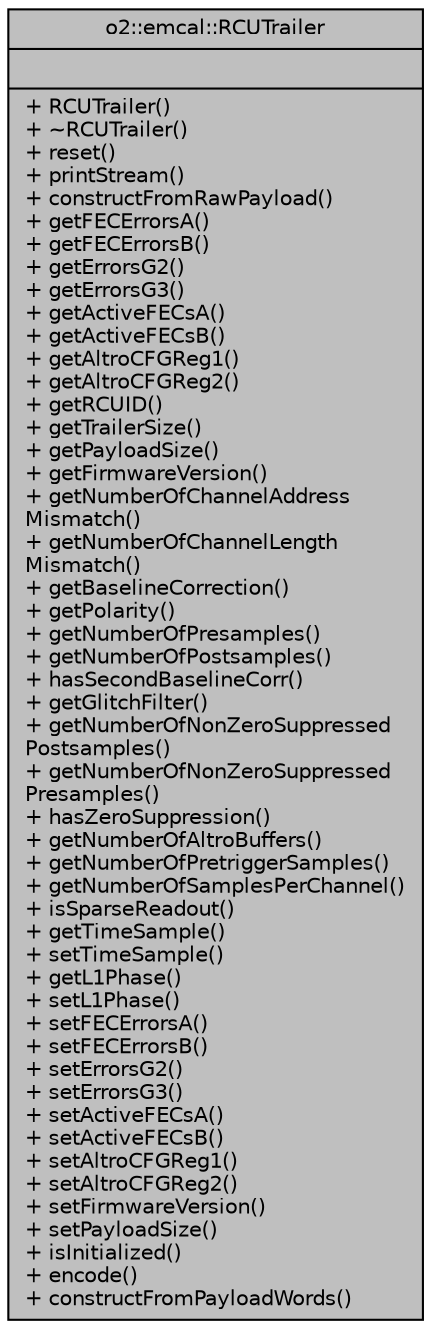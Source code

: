 digraph "o2::emcal::RCUTrailer"
{
 // INTERACTIVE_SVG=YES
  bgcolor="transparent";
  edge [fontname="Helvetica",fontsize="10",labelfontname="Helvetica",labelfontsize="10"];
  node [fontname="Helvetica",fontsize="10",shape=record];
  Node1 [label="{o2::emcal::RCUTrailer\n||+ RCUTrailer()\l+ ~RCUTrailer()\l+ reset()\l+ printStream()\l+ constructFromRawPayload()\l+ getFECErrorsA()\l+ getFECErrorsB()\l+ getErrorsG2()\l+ getErrorsG3()\l+ getActiveFECsA()\l+ getActiveFECsB()\l+ getAltroCFGReg1()\l+ getAltroCFGReg2()\l+ getRCUID()\l+ getTrailerSize()\l+ getPayloadSize()\l+ getFirmwareVersion()\l+ getNumberOfChannelAddress\lMismatch()\l+ getNumberOfChannelLength\lMismatch()\l+ getBaselineCorrection()\l+ getPolarity()\l+ getNumberOfPresamples()\l+ getNumberOfPostsamples()\l+ hasSecondBaselineCorr()\l+ getGlitchFilter()\l+ getNumberOfNonZeroSuppressed\lPostsamples()\l+ getNumberOfNonZeroSuppressed\lPresamples()\l+ hasZeroSuppression()\l+ getNumberOfAltroBuffers()\l+ getNumberOfPretriggerSamples()\l+ getNumberOfSamplesPerChannel()\l+ isSparseReadout()\l+ getTimeSample()\l+ setTimeSample()\l+ getL1Phase()\l+ setL1Phase()\l+ setFECErrorsA()\l+ setFECErrorsB()\l+ setErrorsG2()\l+ setErrorsG3()\l+ setActiveFECsA()\l+ setActiveFECsB()\l+ setAltroCFGReg1()\l+ setAltroCFGReg2()\l+ setFirmwareVersion()\l+ setPayloadSize()\l+ isInitialized()\l+ encode()\l+ constructFromPayloadWords()\l}",height=0.2,width=0.4,color="black", fillcolor="grey75", style="filled", fontcolor="black"];
}

